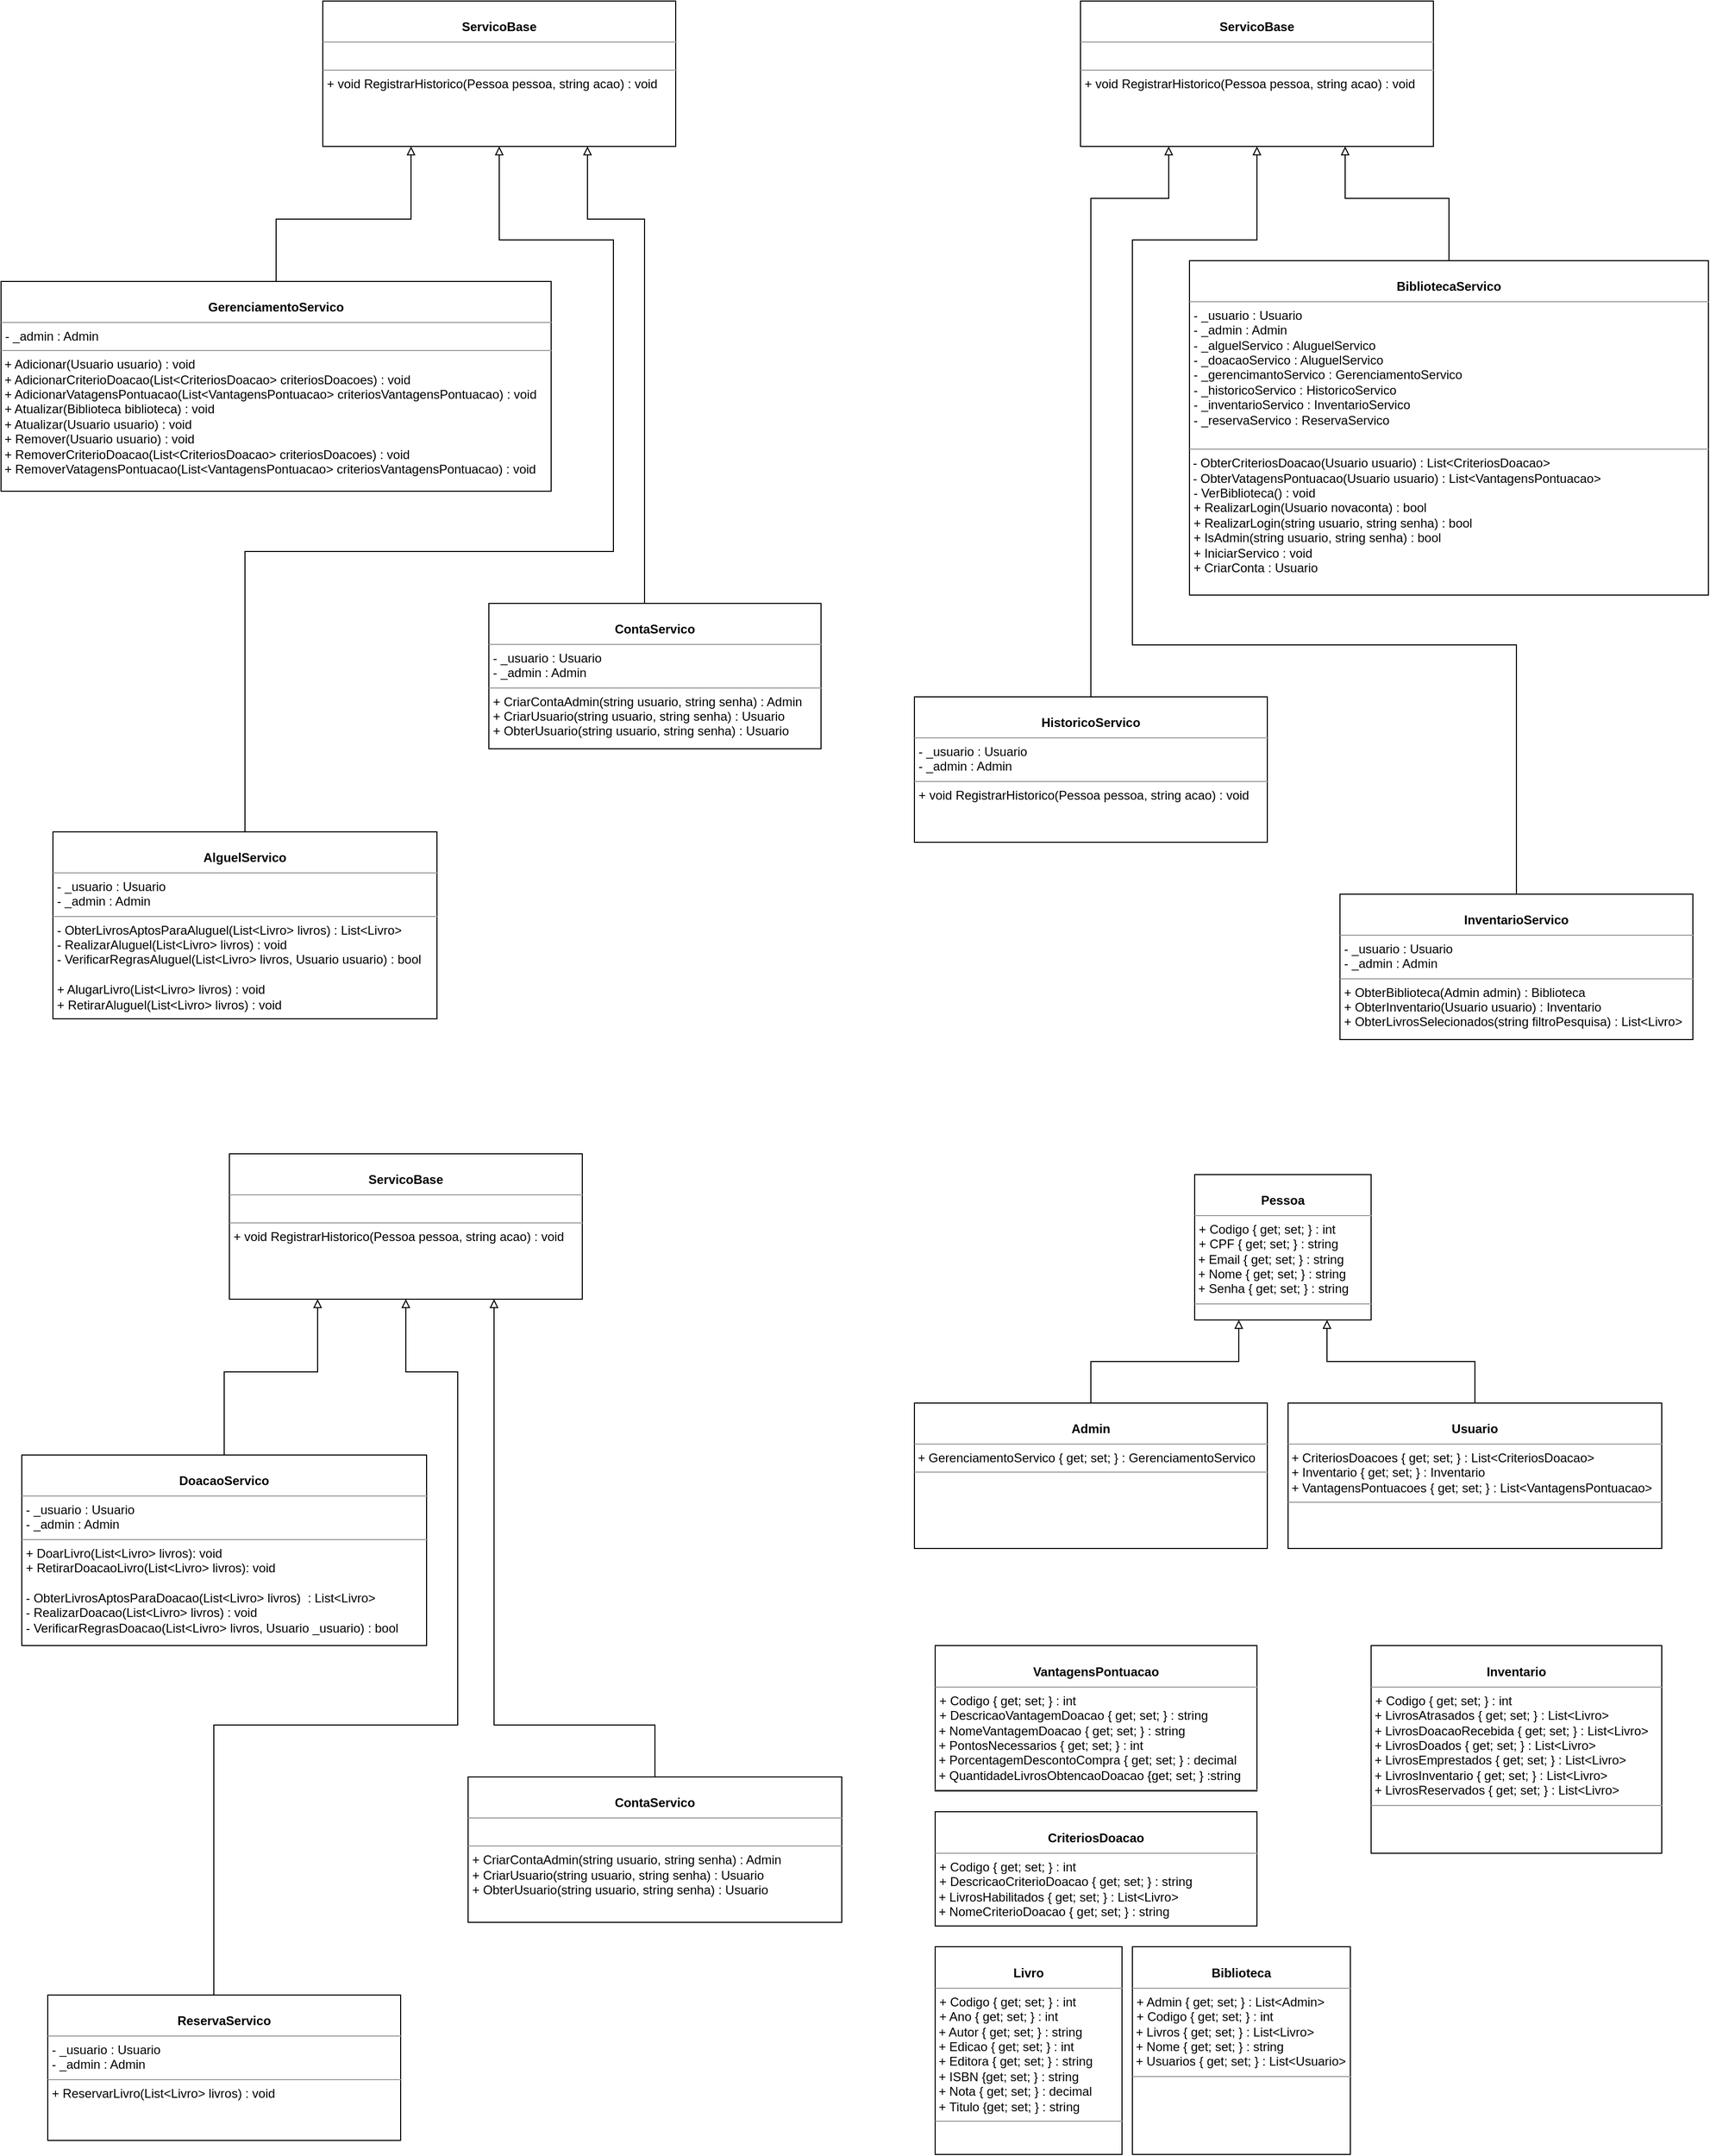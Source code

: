 <mxfile version="20.6.0" type="github">
  <diagram name="Page-1" id="c4acf3e9-155e-7222-9cf6-157b1a14988f">
    <mxGraphModel dx="1750" dy="2317" grid="1" gridSize="10" guides="1" tooltips="1" connect="1" arrows="1" fold="1" page="1" pageScale="1" pageWidth="850" pageHeight="1100" background="none" math="0" shadow="0">
      <root>
        <mxCell id="0" />
        <mxCell id="1" parent="0" />
        <mxCell id="jgdyQDmVgWlT551Rcglq-1" value="&lt;p style=&quot;margin:0px;margin-top:4px;text-align:center;&quot;&gt;&lt;br&gt;&lt;b&gt;ServicoBase&lt;/b&gt;&lt;/p&gt;&lt;hr size=&quot;1&quot;&gt;&lt;p style=&quot;margin:0px;margin-left:4px;&quot;&gt;&lt;br&gt;&lt;/p&gt;&lt;hr size=&quot;1&quot;&gt;&lt;p style=&quot;margin:0px;margin-left:4px;&quot;&gt;+ void RegistrarHistorico(Pessoa pessoa, string acao) : void&lt;/p&gt;" style="verticalAlign=top;align=left;overflow=fill;fontSize=12;fontFamily=Helvetica;html=1;rounded=0;shadow=0;comic=0;labelBackgroundColor=none;strokeWidth=1" vertex="1" parent="1">
          <mxGeometry x="1190" y="30" width="340" height="140" as="geometry" />
        </mxCell>
        <mxCell id="jgdyQDmVgWlT551Rcglq-35" style="edgeStyle=orthogonalEdgeStyle;rounded=0;orthogonalLoop=1;jettySize=auto;html=1;exitX=0.5;exitY=0;exitDx=0;exitDy=0;entryX=0.75;entryY=1;entryDx=0;entryDy=0;endArrow=block;endFill=0;" edge="1" parent="1" source="jgdyQDmVgWlT551Rcglq-2" target="jgdyQDmVgWlT551Rcglq-33">
          <mxGeometry relative="1" as="geometry">
            <Array as="points">
              <mxPoint x="1510" y="1690" />
              <mxPoint x="1355" y="1690" />
            </Array>
          </mxGeometry>
        </mxCell>
        <mxCell id="jgdyQDmVgWlT551Rcglq-2" value="&lt;p style=&quot;margin:0px;margin-top:4px;text-align:center;&quot;&gt;&lt;br&gt;&lt;b&gt;ContaServico&lt;/b&gt;&lt;/p&gt;&lt;hr size=&quot;1&quot;&gt;&lt;p style=&quot;margin:0px;margin-left:4px;&quot;&gt;&lt;br&gt;&lt;/p&gt;&lt;hr size=&quot;1&quot;&gt;&lt;p style=&quot;margin:0px;margin-left:4px;&quot;&gt;+ CriarContaAdmin(string usuario, string senha) : Admin&lt;/p&gt;&lt;p style=&quot;margin:0px;margin-left:4px;&quot;&gt;+ CriarUsuario(string usuario, string senha) : Usuario&lt;/p&gt;&lt;p style=&quot;margin:0px;margin-left:4px;&quot;&gt;+ ObterUsuario(string usuario, string senha) : Usuario&lt;/p&gt;" style="verticalAlign=top;align=left;overflow=fill;fontSize=12;fontFamily=Helvetica;html=1;rounded=0;shadow=0;comic=0;labelBackgroundColor=none;strokeWidth=1" vertex="1" parent="1">
          <mxGeometry x="1330" y="1740" width="360" height="140" as="geometry" />
        </mxCell>
        <mxCell id="jgdyQDmVgWlT551Rcglq-38" style="edgeStyle=orthogonalEdgeStyle;rounded=0;orthogonalLoop=1;jettySize=auto;html=1;exitX=0.5;exitY=0;exitDx=0;exitDy=0;endArrow=block;endFill=0;entryX=0.75;entryY=1;entryDx=0;entryDy=0;" edge="1" parent="1" source="jgdyQDmVgWlT551Rcglq-3" target="jgdyQDmVgWlT551Rcglq-1">
          <mxGeometry relative="1" as="geometry">
            <mxPoint x="1360" y="170" as="targetPoint" />
            <Array as="points">
              <mxPoint x="1500" y="240" />
              <mxPoint x="1445" y="240" />
            </Array>
          </mxGeometry>
        </mxCell>
        <mxCell id="jgdyQDmVgWlT551Rcglq-3" value="&lt;p style=&quot;margin:0px;margin-top:4px;text-align:center;&quot;&gt;&lt;br&gt;&lt;b&gt;ContaServico&lt;/b&gt;&lt;/p&gt;&lt;hr size=&quot;1&quot;&gt;&lt;p style=&quot;margin: 0px 0px 0px 4px;&quot;&gt;-&amp;nbsp;_usuario : Usuario&lt;/p&gt;&lt;p style=&quot;margin: 0px 0px 0px 4px;&quot;&gt;- _admin : Admin&lt;/p&gt;&lt;hr size=&quot;1&quot;&gt;&lt;p style=&quot;margin:0px;margin-left:4px;&quot;&gt;+ CriarContaAdmin(string usuario, string senha) : Admin&lt;/p&gt;&lt;p style=&quot;margin:0px;margin-left:4px;&quot;&gt;+ CriarUsuario(string usuario, string senha) : Usuario&lt;br&gt;&lt;/p&gt;&lt;p style=&quot;margin:0px;margin-left:4px;&quot;&gt;+ ObterUsuario(string usuario, string senha) : Usuario&lt;/p&gt;&amp;nbsp;&lt;p style=&quot;margin:0px;margin-left:4px;&quot;&gt;&lt;br&gt;&lt;/p&gt;" style="verticalAlign=top;align=left;overflow=fill;fontSize=12;fontFamily=Helvetica;html=1;rounded=0;shadow=0;comic=0;labelBackgroundColor=none;strokeWidth=1" vertex="1" parent="1">
          <mxGeometry x="1350" y="610" width="320" height="140" as="geometry" />
        </mxCell>
        <mxCell id="jgdyQDmVgWlT551Rcglq-39" style="edgeStyle=orthogonalEdgeStyle;rounded=0;orthogonalLoop=1;jettySize=auto;html=1;exitX=0.5;exitY=0;exitDx=0;exitDy=0;entryX=0.5;entryY=1;entryDx=0;entryDy=0;endArrow=block;endFill=0;" edge="1" parent="1" source="jgdyQDmVgWlT551Rcglq-4" target="jgdyQDmVgWlT551Rcglq-1">
          <mxGeometry relative="1" as="geometry">
            <Array as="points">
              <mxPoint x="1115" y="560" />
              <mxPoint x="1470" y="560" />
              <mxPoint x="1470" y="260" />
              <mxPoint x="1360" y="260" />
            </Array>
          </mxGeometry>
        </mxCell>
        <mxCell id="jgdyQDmVgWlT551Rcglq-4" value="&lt;p style=&quot;margin:0px;margin-top:4px;text-align:center;&quot;&gt;&lt;br&gt;&lt;b&gt;AlguelServico&lt;/b&gt;&lt;/p&gt;&lt;hr size=&quot;1&quot;&gt;&lt;p style=&quot;margin: 0px 0px 0px 4px;&quot;&gt;-&amp;nbsp;_usuario : Usuario&lt;/p&gt;&lt;p style=&quot;margin: 0px 0px 0px 4px;&quot;&gt;- _admin : Admin&lt;/p&gt;&lt;hr size=&quot;1&quot;&gt;&lt;p style=&quot;margin:0px;margin-left:4px;&quot;&gt;- ObterLivrosAptosParaAluguel(List&amp;lt;Livro&amp;gt; livros) : List&amp;lt;Livro&amp;gt;&lt;br&gt;&lt;/p&gt;&lt;p style=&quot;margin:0px;margin-left:4px;&quot;&gt;- RealizarAluguel(List&amp;lt;Livro&amp;gt; livros) : void&lt;/p&gt;&lt;p style=&quot;margin:0px;margin-left:4px;&quot;&gt;- VerificarRegrasAluguel(List&amp;lt;Livro&amp;gt; livros, Usuario usuario) : bool&lt;/p&gt;&lt;p style=&quot;margin:0px;margin-left:4px;&quot;&gt;&lt;br&gt;&lt;/p&gt;&lt;p style=&quot;margin:0px;margin-left:4px;&quot;&gt;+ AlugarLivro(List&amp;lt;Livro&amp;gt; livros) : void&lt;br&gt;&lt;/p&gt;&lt;p style=&quot;margin:0px;margin-left:4px;&quot;&gt;+ RetirarAluguel(List&amp;lt;Livro&amp;gt; livros) : void&lt;br&gt;&lt;/p&gt;&lt;p style=&quot;margin:0px;margin-left:4px;&quot;&gt;&lt;br&gt;&lt;/p&gt;" style="verticalAlign=top;align=left;overflow=fill;fontSize=12;fontFamily=Helvetica;html=1;rounded=0;shadow=0;comic=0;labelBackgroundColor=none;strokeWidth=1" vertex="1" parent="1">
          <mxGeometry x="930" y="830" width="370" height="180" as="geometry" />
        </mxCell>
        <mxCell id="jgdyQDmVgWlT551Rcglq-36" style="edgeStyle=orthogonalEdgeStyle;rounded=0;orthogonalLoop=1;jettySize=auto;html=1;exitX=0.5;exitY=0;exitDx=0;exitDy=0;endArrow=block;endFill=0;entryX=0.5;entryY=1;entryDx=0;entryDy=0;" edge="1" parent="1" source="jgdyQDmVgWlT551Rcglq-5" target="jgdyQDmVgWlT551Rcglq-33">
          <mxGeometry relative="1" as="geometry">
            <mxPoint x="1330" y="1390" as="targetPoint" />
            <Array as="points">
              <mxPoint x="1085" y="1950" />
              <mxPoint x="1085" y="1690" />
              <mxPoint x="1320" y="1690" />
              <mxPoint x="1320" y="1350" />
              <mxPoint x="1270" y="1350" />
            </Array>
          </mxGeometry>
        </mxCell>
        <mxCell id="jgdyQDmVgWlT551Rcglq-5" value="&lt;p style=&quot;margin:0px;margin-top:4px;text-align:center;&quot;&gt;&lt;br&gt;&lt;b&gt;ReservaServico&lt;/b&gt;&lt;/p&gt;&lt;hr size=&quot;1&quot;&gt;&lt;p style=&quot;margin: 0px 0px 0px 4px;&quot;&gt;-&amp;nbsp;_usuario : Usuario&lt;/p&gt;&lt;p style=&quot;margin: 0px 0px 0px 4px;&quot;&gt;- _admin : Admin&lt;/p&gt;&lt;hr size=&quot;1&quot;&gt;&lt;p style=&quot;margin:0px;margin-left:4px;&quot;&gt;+ ReservarLivro(List&amp;lt;Livro&amp;gt; livros) : void&lt;/p&gt;&lt;p style=&quot;margin:0px;margin-left:4px;&quot;&gt;&lt;br&gt;&lt;/p&gt;" style="verticalAlign=top;align=left;overflow=fill;fontSize=12;fontFamily=Helvetica;html=1;rounded=0;shadow=0;comic=0;labelBackgroundColor=none;strokeWidth=1" vertex="1" parent="1">
          <mxGeometry x="925" y="1950" width="340" height="140" as="geometry" />
        </mxCell>
        <mxCell id="jgdyQDmVgWlT551Rcglq-34" style="edgeStyle=orthogonalEdgeStyle;rounded=0;orthogonalLoop=1;jettySize=auto;html=1;exitX=0.5;exitY=0;exitDx=0;exitDy=0;entryX=0.25;entryY=1;entryDx=0;entryDy=0;endArrow=block;endFill=0;" edge="1" parent="1" source="jgdyQDmVgWlT551Rcglq-6" target="jgdyQDmVgWlT551Rcglq-33">
          <mxGeometry relative="1" as="geometry">
            <Array as="points">
              <mxPoint x="1095" y="1350" />
              <mxPoint x="1185" y="1350" />
            </Array>
          </mxGeometry>
        </mxCell>
        <mxCell id="jgdyQDmVgWlT551Rcglq-6" value="&lt;p style=&quot;margin:0px;margin-top:4px;text-align:center;&quot;&gt;&lt;br&gt;&lt;b&gt;DoacaoServico&lt;/b&gt;&lt;/p&gt;&lt;hr size=&quot;1&quot;&gt;&lt;p style=&quot;margin: 0px 0px 0px 4px;&quot;&gt;-&amp;nbsp;_usuario : Usuario&lt;/p&gt;&lt;p style=&quot;margin: 0px 0px 0px 4px;&quot;&gt;- _admin : Admin&lt;/p&gt;&lt;hr size=&quot;1&quot;&gt;&lt;p style=&quot;margin:0px;margin-left:4px;&quot;&gt;+ DoarLivro(List&amp;lt;Livro&amp;gt; livros): void&lt;/p&gt;&lt;p style=&quot;margin:0px;margin-left:4px;&quot;&gt;+ RetirarDoacaoLivro(List&amp;lt;Livro&amp;gt; livros): void&lt;br&gt;&lt;/p&gt;&lt;p style=&quot;margin:0px;margin-left:4px;&quot;&gt;&lt;br&gt;&lt;/p&gt;&lt;p style=&quot;margin:0px;margin-left:4px;&quot;&gt;- ObterLivrosAptosParaDoacao(List&amp;lt;Livro&amp;gt; livros)&amp;nbsp; : List&amp;lt;Livro&amp;gt;&lt;/p&gt;&lt;p style=&quot;margin:0px;margin-left:4px;&quot;&gt;- RealizarDoacao(List&amp;lt;Livro&amp;gt; livros) : void&lt;/p&gt;&lt;p style=&quot;margin:0px;margin-left:4px;&quot;&gt;- VerificarRegrasDoacao(List&amp;lt;Livro&amp;gt; livros, Usuario _usuario) : bool&lt;/p&gt;&lt;p style=&quot;margin:0px;margin-left:4px;&quot;&gt;&lt;br&gt;&lt;/p&gt;" style="verticalAlign=top;align=left;overflow=fill;fontSize=12;fontFamily=Helvetica;html=1;rounded=0;shadow=0;comic=0;labelBackgroundColor=none;strokeWidth=1" vertex="1" parent="1">
          <mxGeometry x="900" y="1430" width="390" height="183.5" as="geometry" />
        </mxCell>
        <mxCell id="jgdyQDmVgWlT551Rcglq-40" style="edgeStyle=orthogonalEdgeStyle;rounded=0;orthogonalLoop=1;jettySize=auto;html=1;exitX=0.5;exitY=0;exitDx=0;exitDy=0;entryX=0.75;entryY=1;entryDx=0;entryDy=0;endArrow=block;endFill=0;" edge="1" parent="1" source="jgdyQDmVgWlT551Rcglq-7" target="jgdyQDmVgWlT551Rcglq-32">
          <mxGeometry relative="1" as="geometry">
            <Array as="points">
              <mxPoint x="2275" y="220" />
              <mxPoint x="2175" y="220" />
            </Array>
          </mxGeometry>
        </mxCell>
        <mxCell id="jgdyQDmVgWlT551Rcglq-7" value="&lt;p style=&quot;margin:0px;margin-top:4px;text-align:center;&quot;&gt;&lt;br&gt;&lt;b&gt;BibliotecaServico&lt;/b&gt;&lt;/p&gt;&lt;hr size=&quot;1&quot;&gt;&lt;p style=&quot;margin: 0px 0px 0px 4px;&quot;&gt;-&amp;nbsp;_usuario : Usuario&lt;/p&gt;&lt;p style=&quot;margin: 0px 0px 0px 4px;&quot;&gt;- _admin : Admin&lt;/p&gt;&lt;p style=&quot;margin: 0px 0px 0px 4px;&quot;&gt;- _alguelServico : AluguelServico&lt;/p&gt;&lt;p style=&quot;margin: 0px 0px 0px 4px;&quot;&gt;- _doacaoServico : AluguelServico&lt;/p&gt;&lt;p style=&quot;margin: 0px 0px 0px 4px;&quot;&gt;- _gerencimantoServico : GerenciamentoServico&lt;/p&gt;&lt;p style=&quot;margin: 0px 0px 0px 4px;&quot;&gt;- _historicoServico : HistoricoServico&lt;/p&gt;&lt;p style=&quot;margin: 0px 0px 0px 4px;&quot;&gt;- _inventarioServico : InventarioServico&lt;/p&gt;&lt;p style=&quot;margin: 0px 0px 0px 4px;&quot;&gt;- _reservaServico : ReservaServico&lt;/p&gt;&lt;p style=&quot;margin: 0px 0px 0px 4px;&quot;&gt;&lt;br&gt;&lt;/p&gt;&lt;hr size=&quot;1&quot;&gt;&lt;p style=&quot;margin:0px;margin-left:4px;&quot;&gt;&lt;/p&gt;&amp;nbsp;- ObterCriteriosDoacao(Usuario usuario) : List&amp;lt;CriteriosDoacao&amp;gt;&lt;br&gt;&amp;nbsp;- ObterVatagensPontuacao(Usuario usuario) : List&amp;lt;VantagensPontuacao&amp;gt;&lt;br&gt;&lt;p style=&quot;margin:0px;margin-left:4px;&quot;&gt;- VerBiblioteca() : void&lt;/p&gt;&lt;p style=&quot;margin:0px;margin-left:4px;&quot;&gt;+ RealizarLogin(Usuario novaconta) : bool&lt;/p&gt;&lt;p style=&quot;margin:0px;margin-left:4px;&quot;&gt;+ RealizarLogin(string usuario, string senha) : bool&lt;/p&gt;&lt;p style=&quot;margin:0px;margin-left:4px;&quot;&gt;+ IsAdmin(string usuario, string senha) : bool&lt;/p&gt;&lt;p style=&quot;margin:0px;margin-left:4px;&quot;&gt;+&amp;nbsp;IniciarServico : void&lt;/p&gt;&lt;p style=&quot;margin:0px;margin-left:4px;&quot;&gt;+&amp;nbsp;CriarConta : Usuario&lt;/p&gt;" style="verticalAlign=top;align=left;overflow=fill;fontSize=12;fontFamily=Helvetica;html=1;rounded=0;shadow=0;comic=0;labelBackgroundColor=none;strokeWidth=1" vertex="1" parent="1">
          <mxGeometry x="2025" y="280" width="500" height="322" as="geometry" />
        </mxCell>
        <mxCell id="jgdyQDmVgWlT551Rcglq-41" style="edgeStyle=orthogonalEdgeStyle;rounded=0;orthogonalLoop=1;jettySize=auto;html=1;exitX=0.5;exitY=0;exitDx=0;exitDy=0;entryX=0.25;entryY=1;entryDx=0;entryDy=0;endArrow=block;endFill=0;" edge="1" parent="1" source="jgdyQDmVgWlT551Rcglq-8" target="jgdyQDmVgWlT551Rcglq-32">
          <mxGeometry relative="1" as="geometry">
            <Array as="points">
              <mxPoint x="1930" y="220" />
              <mxPoint x="2005" y="220" />
            </Array>
          </mxGeometry>
        </mxCell>
        <mxCell id="jgdyQDmVgWlT551Rcglq-8" value="&lt;p style=&quot;margin:0px;margin-top:4px;text-align:center;&quot;&gt;&lt;br&gt;&lt;b&gt;HistoricoServico&lt;/b&gt;&lt;/p&gt;&lt;hr size=&quot;1&quot;&gt;&lt;p style=&quot;margin: 0px 0px 0px 4px;&quot;&gt;-&amp;nbsp;_usuario : Usuario&lt;/p&gt;&lt;p style=&quot;margin: 0px 0px 0px 4px;&quot;&gt;- _admin : Admin&lt;/p&gt;&lt;hr size=&quot;1&quot;&gt;&lt;p style=&quot;margin:0px;margin-left:4px;&quot;&gt;+ void RegistrarHistorico(Pessoa pessoa, string acao) : void&lt;br&gt;&lt;/p&gt;&lt;p style=&quot;margin:0px;margin-left:4px;&quot;&gt;&lt;br&gt;&lt;/p&gt;" style="verticalAlign=top;align=left;overflow=fill;fontSize=12;fontFamily=Helvetica;html=1;rounded=0;shadow=0;comic=0;labelBackgroundColor=none;strokeWidth=1" vertex="1" parent="1">
          <mxGeometry x="1760" y="700" width="340" height="140" as="geometry" />
        </mxCell>
        <mxCell id="jgdyQDmVgWlT551Rcglq-37" style="edgeStyle=orthogonalEdgeStyle;rounded=0;orthogonalLoop=1;jettySize=auto;html=1;exitX=0.5;exitY=0;exitDx=0;exitDy=0;endArrow=block;endFill=0;entryX=0.25;entryY=1;entryDx=0;entryDy=0;" edge="1" parent="1" source="jgdyQDmVgWlT551Rcglq-9" target="jgdyQDmVgWlT551Rcglq-1">
          <mxGeometry relative="1" as="geometry">
            <mxPoint x="1290" y="200" as="targetPoint" />
            <Array as="points">
              <mxPoint x="1145" y="240" />
              <mxPoint x="1275" y="240" />
            </Array>
          </mxGeometry>
        </mxCell>
        <mxCell id="jgdyQDmVgWlT551Rcglq-9" value="&lt;p style=&quot;margin:0px;margin-top:4px;text-align:center;&quot;&gt;&lt;br&gt;&lt;b&gt;GerenciamentoServico&lt;/b&gt;&lt;/p&gt;&lt;hr size=&quot;1&quot;&gt;&lt;p style=&quot;margin: 0px 0px 0px 4px;&quot;&gt;&lt;span style=&quot;background-color: initial;&quot;&gt;- _admin : Admin&lt;/span&gt;&lt;/p&gt;&lt;hr size=&quot;1&quot;&gt;&lt;p style=&quot;margin:0px;margin-left:4px;&quot;&gt;&lt;/p&gt;&amp;nbsp;&lt;span style=&quot;background-color: initial;&quot;&gt;+ Adicionar(Usuario usuario) : void&lt;br&gt;&lt;/span&gt;&amp;nbsp;+ AdicionarCriterioDoacao(List&amp;lt;CriteriosDoacao&amp;gt; criteriosDoacoes) : void&lt;br&gt;&amp;nbsp;+ AdicionarVatagensPontuacao(List&amp;lt;VantagensPontuacao&amp;gt; criteriosVantagensPontuacao) : void&lt;br&gt;&amp;nbsp;+ Atualizar(Biblioteca biblioteca) : void&lt;br&gt;&amp;nbsp;+ Atualizar(Usuario usuario) : void&lt;br&gt;&amp;nbsp;+ Remover(Usuario usuario) : void&lt;br&gt;&amp;nbsp;+ RemoverCriterioDoacao(List&amp;lt;CriteriosDoacao&amp;gt; criteriosDoacoes) : void&lt;br&gt;&amp;nbsp;+ RemoverVatagensPontuacao(List&amp;lt;VantagensPontuacao&amp;gt; criteriosVantagensPontuacao) : void&lt;br&gt;&lt;br&gt;" style="verticalAlign=top;align=left;overflow=fill;fontSize=12;fontFamily=Helvetica;html=1;rounded=0;shadow=0;comic=0;labelBackgroundColor=none;strokeWidth=1" vertex="1" parent="1">
          <mxGeometry x="880" y="300" width="530" height="202" as="geometry" />
        </mxCell>
        <mxCell id="jgdyQDmVgWlT551Rcglq-42" style="edgeStyle=orthogonalEdgeStyle;rounded=0;orthogonalLoop=1;jettySize=auto;html=1;exitX=0.5;exitY=0;exitDx=0;exitDy=0;endArrow=block;endFill=0;" edge="1" parent="1" source="jgdyQDmVgWlT551Rcglq-10">
          <mxGeometry relative="1" as="geometry">
            <mxPoint x="2090" y="170" as="targetPoint" />
            <Array as="points">
              <mxPoint x="2340" y="650" />
              <mxPoint x="1970" y="650" />
              <mxPoint x="1970" y="260" />
              <mxPoint x="2090" y="260" />
            </Array>
          </mxGeometry>
        </mxCell>
        <mxCell id="jgdyQDmVgWlT551Rcglq-10" value="&lt;p style=&quot;margin:0px;margin-top:4px;text-align:center;&quot;&gt;&lt;br&gt;&lt;b&gt;InventarioServico&lt;/b&gt;&lt;/p&gt;&lt;hr size=&quot;1&quot;&gt;&lt;p style=&quot;margin: 0px 0px 0px 4px;&quot;&gt;-&amp;nbsp;_usuario : Usuario&lt;/p&gt;&lt;p style=&quot;margin: 0px 0px 0px 4px;&quot;&gt;- _admin : Admin&lt;/p&gt;&lt;hr size=&quot;1&quot;&gt;&lt;p style=&quot;margin:0px;margin-left:4px;&quot;&gt;+ ObterBiblioteca(Admin admin) : Biblioteca&lt;/p&gt;&lt;p style=&quot;margin:0px;margin-left:4px;&quot;&gt;+ ObterInventario(Usuario usuario) : Inventario&lt;/p&gt;&lt;p style=&quot;margin:0px;margin-left:4px;&quot;&gt;+ ObterLivrosSelecionados(string filtroPesquisa) : List&amp;lt;Livro&amp;gt;&lt;/p&gt;&lt;p style=&quot;margin:0px;margin-left:4px;&quot;&gt;&lt;br&gt;&lt;/p&gt;" style="verticalAlign=top;align=left;overflow=fill;fontSize=12;fontFamily=Helvetica;html=1;rounded=0;shadow=0;comic=0;labelBackgroundColor=none;strokeWidth=1" vertex="1" parent="1">
          <mxGeometry x="2170" y="890" width="340" height="140" as="geometry" />
        </mxCell>
        <mxCell id="jgdyQDmVgWlT551Rcglq-11" value="&lt;p style=&quot;margin:0px;margin-top:4px;text-align:center;&quot;&gt;&lt;br&gt;&lt;b&gt;Pessoa&lt;/b&gt;&lt;/p&gt;&lt;hr size=&quot;1&quot;&gt;&lt;p style=&quot;margin: 0px 0px 0px 4px;&quot;&gt;+ Codigo { get; set; } : int&lt;/p&gt;&lt;p style=&quot;margin: 0px 0px 0px 4px;&quot;&gt;+ CPF { get; set; } : string&lt;/p&gt;&amp;nbsp;+ Email { get; set; } : string&amp;nbsp;&lt;br&gt;&amp;nbsp;+ Nome { get; set; } : string&lt;br&gt;&amp;nbsp;+ Senha { get; set; } : string&lt;br&gt;&lt;hr size=&quot;1&quot;&gt;&lt;p style=&quot;margin:0px;margin-left:4px;&quot;&gt;&lt;br&gt;&lt;/p&gt;&lt;p style=&quot;margin:0px;margin-left:4px;&quot;&gt;&lt;br&gt;&lt;/p&gt;" style="verticalAlign=top;align=left;overflow=fill;fontSize=12;fontFamily=Helvetica;html=1;rounded=0;shadow=0;comic=0;labelBackgroundColor=none;strokeWidth=1" vertex="1" parent="1">
          <mxGeometry x="2030" y="1160" width="170" height="140" as="geometry" />
        </mxCell>
        <mxCell id="jgdyQDmVgWlT551Rcglq-19" style="edgeStyle=orthogonalEdgeStyle;rounded=0;orthogonalLoop=1;jettySize=auto;html=1;exitX=0.5;exitY=0;exitDx=0;exitDy=0;entryX=0.25;entryY=1;entryDx=0;entryDy=0;endArrow=block;endFill=0;" edge="1" parent="1" source="jgdyQDmVgWlT551Rcglq-12" target="jgdyQDmVgWlT551Rcglq-11">
          <mxGeometry relative="1" as="geometry">
            <mxPoint x="2100" y="1330" as="targetPoint" />
          </mxGeometry>
        </mxCell>
        <mxCell id="jgdyQDmVgWlT551Rcglq-12" value="&lt;p style=&quot;margin:0px;margin-top:4px;text-align:center;&quot;&gt;&lt;br&gt;&lt;b&gt;Admin&lt;/b&gt;&lt;/p&gt;&lt;hr size=&quot;1&quot;&gt;&lt;p style=&quot;margin: 0px 0px 0px 4px;&quot;&gt;&lt;/p&gt;&amp;nbsp;+ GerenciamentoServico { get; set; } : GerenciamentoServico&amp;nbsp;&lt;br&gt;&lt;hr size=&quot;1&quot;&gt;&lt;p style=&quot;margin:0px;margin-left:4px;&quot;&gt;&lt;br&gt;&lt;/p&gt;&lt;p style=&quot;margin:0px;margin-left:4px;&quot;&gt;&lt;br&gt;&lt;/p&gt;" style="verticalAlign=top;align=left;overflow=fill;fontSize=12;fontFamily=Helvetica;html=1;rounded=0;shadow=0;comic=0;labelBackgroundColor=none;strokeWidth=1" vertex="1" parent="1">
          <mxGeometry x="1760" y="1380" width="340" height="140" as="geometry" />
        </mxCell>
        <mxCell id="jgdyQDmVgWlT551Rcglq-20" style="edgeStyle=orthogonalEdgeStyle;rounded=0;orthogonalLoop=1;jettySize=auto;html=1;exitX=0.5;exitY=0;exitDx=0;exitDy=0;entryX=0.75;entryY=1;entryDx=0;entryDy=0;endArrow=block;endFill=0;" edge="1" parent="1" source="jgdyQDmVgWlT551Rcglq-13" target="jgdyQDmVgWlT551Rcglq-11">
          <mxGeometry relative="1" as="geometry">
            <mxPoint x="2120" y="1350" as="targetPoint" />
          </mxGeometry>
        </mxCell>
        <mxCell id="jgdyQDmVgWlT551Rcglq-13" value="&lt;p style=&quot;margin:0px;margin-top:4px;text-align:center;&quot;&gt;&lt;br&gt;&lt;b&gt;Usuario&lt;/b&gt;&lt;/p&gt;&lt;hr size=&quot;1&quot;&gt;&lt;p style=&quot;margin: 0px 0px 0px 4px;&quot;&gt;&lt;/p&gt;&amp;nbsp;+ CriteriosDoacoes { get; set; } : List&amp;lt;CriteriosDoacao&amp;gt;&amp;nbsp;&lt;br&gt;&amp;nbsp;+ Inventario { get; set; } : Inventario&amp;nbsp;&lt;br&gt;&amp;nbsp;+ VantagensPontuacoes { get; set; } : List&amp;lt;VantagensPontuacao&amp;gt;&amp;nbsp;&lt;br&gt;&lt;hr size=&quot;1&quot;&gt;&lt;p style=&quot;margin:0px;margin-left:4px;&quot;&gt;&lt;br&gt;&lt;/p&gt;&lt;p style=&quot;margin:0px;margin-left:4px;&quot;&gt;&lt;br&gt;&lt;/p&gt;" style="verticalAlign=top;align=left;overflow=fill;fontSize=12;fontFamily=Helvetica;html=1;rounded=0;shadow=0;comic=0;labelBackgroundColor=none;strokeWidth=1" vertex="1" parent="1">
          <mxGeometry x="2120" y="1380" width="360" height="140" as="geometry" />
        </mxCell>
        <mxCell id="jgdyQDmVgWlT551Rcglq-14" value="&lt;p style=&quot;margin:0px;margin-top:4px;text-align:center;&quot;&gt;&lt;br&gt;&lt;b&gt;VantagensPontuacao&lt;/b&gt;&lt;/p&gt;&lt;hr size=&quot;1&quot;&gt;&lt;p style=&quot;margin: 0px 0px 0px 4px;&quot;&gt;+ Codigo { get; set; } : int&lt;/p&gt;&lt;p style=&quot;margin: 0px 0px 0px 4px;&quot;&gt;+ DescricaoVantagemDoacao { get; set; } : string&lt;/p&gt;&amp;nbsp;+ NomeVantagemDoacao { get; set; } : string&amp;nbsp;&lt;br&gt;&amp;nbsp;+ PontosNecessarios { get; set; } : int&lt;br&gt;&amp;nbsp;+ PorcentagemDescontoCompra { get; set; } : decimal&lt;br&gt;&amp;nbsp;+&amp;nbsp;QuantidadeLivrosObtencaoDoacao {get; set; } :string&lt;br&gt;&lt;hr size=&quot;1&quot;&gt;&lt;p style=&quot;margin:0px;margin-left:4px;&quot;&gt;&lt;br&gt;&lt;/p&gt;&lt;p style=&quot;margin:0px;margin-left:4px;&quot;&gt;&lt;br&gt;&lt;/p&gt;" style="verticalAlign=top;align=left;overflow=fill;fontSize=12;fontFamily=Helvetica;html=1;rounded=0;shadow=0;comic=0;labelBackgroundColor=none;strokeWidth=1" vertex="1" parent="1">
          <mxGeometry x="1780" y="1613.5" width="310" height="140" as="geometry" />
        </mxCell>
        <mxCell id="jgdyQDmVgWlT551Rcglq-15" value="&lt;p style=&quot;margin:0px;margin-top:4px;text-align:center;&quot;&gt;&lt;br&gt;&lt;b&gt;CriteriosDoacao&lt;/b&gt;&lt;br&gt;&lt;/p&gt;&lt;hr size=&quot;1&quot;&gt;&lt;p style=&quot;margin: 0px 0px 0px 4px;&quot;&gt;+ Codigo { get; set; } : int&lt;/p&gt;&lt;p style=&quot;margin: 0px 0px 0px 4px;&quot;&gt;+ DescricaoCriterioDoacao { get; set; } : string&lt;/p&gt;&amp;nbsp;+ LivrosHabilitados { get; set; } : List&amp;lt;Livro&amp;gt;&lt;br&gt;&amp;nbsp;+ NomeCriterioDoacao { get; set; } : string&lt;p style=&quot;margin:0px;margin-left:4px;&quot;&gt;&lt;br&gt;&lt;/p&gt;&lt;p style=&quot;margin:0px;margin-left:4px;&quot;&gt;&lt;br&gt;&lt;/p&gt;" style="verticalAlign=top;align=left;overflow=fill;fontSize=12;fontFamily=Helvetica;html=1;rounded=0;shadow=0;comic=0;labelBackgroundColor=none;strokeWidth=1" vertex="1" parent="1">
          <mxGeometry x="1780" y="1773.5" width="310" height="110" as="geometry" />
        </mxCell>
        <mxCell id="jgdyQDmVgWlT551Rcglq-16" value="&lt;p style=&quot;margin:0px;margin-top:4px;text-align:center;&quot;&gt;&lt;br&gt;&lt;b&gt;Livro&lt;/b&gt;&lt;/p&gt;&lt;hr size=&quot;1&quot;&gt;&lt;p style=&quot;margin: 0px 0px 0px 4px;&quot;&gt;+ Codigo { get; set; } : int&lt;/p&gt;&lt;p style=&quot;margin: 0px 0px 0px 4px;&quot;&gt;+ Ano { get; set; } : int&lt;/p&gt;&amp;nbsp;+ Autor { get; set; } : string&amp;nbsp;&lt;br&gt;&amp;nbsp;+ Edicao { get; set; } : int&lt;br&gt;&amp;nbsp;+ Editora { get; set; } : string&lt;br&gt;&amp;nbsp;+&amp;nbsp;ISBN {get; set; } : string&lt;br&gt;&amp;nbsp;+ Nota { get; set; } : decimal&lt;br&gt;&amp;nbsp;+&amp;nbsp;Titulo {get; set; } : string&lt;br&gt;&lt;hr size=&quot;1&quot;&gt;&lt;p style=&quot;margin:0px;margin-left:4px;&quot;&gt;&lt;br&gt;&lt;/p&gt;&lt;p style=&quot;margin:0px;margin-left:4px;&quot;&gt;&lt;br&gt;&lt;/p&gt;" style="verticalAlign=top;align=left;overflow=fill;fontSize=12;fontFamily=Helvetica;html=1;rounded=0;shadow=0;comic=0;labelBackgroundColor=none;strokeWidth=1" vertex="1" parent="1">
          <mxGeometry x="1780" y="1903.5" width="180" height="200" as="geometry" />
        </mxCell>
        <mxCell id="jgdyQDmVgWlT551Rcglq-17" value="&lt;p style=&quot;margin:0px;margin-top:4px;text-align:center;&quot;&gt;&lt;br&gt;&lt;b&gt;Biblioteca&lt;/b&gt;&lt;/p&gt;&lt;hr size=&quot;1&quot;&gt;&lt;p style=&quot;margin: 0px 0px 0px 4px;&quot;&gt;+ Admin { get; set; } : List&amp;lt;Admin&amp;gt;&lt;/p&gt;&lt;p style=&quot;margin: 0px 0px 0px 4px;&quot;&gt;+ Codigo { get; set; } : int&lt;/p&gt;&amp;nbsp;+ Livros { get; set; } : List&amp;lt;Livro&amp;gt;&amp;nbsp;&lt;br&gt;&amp;nbsp;+ Nome { get; set; } : string&lt;br&gt;&amp;nbsp;+ Usuarios { get; set; } : List&amp;lt;Usuario&amp;gt;&lt;br&gt;&lt;hr size=&quot;1&quot;&gt;&lt;p style=&quot;margin:0px;margin-left:4px;&quot;&gt;&lt;br&gt;&lt;/p&gt;&lt;p style=&quot;margin:0px;margin-left:4px;&quot;&gt;&lt;br&gt;&lt;/p&gt;" style="verticalAlign=top;align=left;overflow=fill;fontSize=12;fontFamily=Helvetica;html=1;rounded=0;shadow=0;comic=0;labelBackgroundColor=none;strokeWidth=1" vertex="1" parent="1">
          <mxGeometry x="1970" y="1903.5" width="210" height="200" as="geometry" />
        </mxCell>
        <mxCell id="jgdyQDmVgWlT551Rcglq-18" value="&lt;p style=&quot;margin:0px;margin-top:4px;text-align:center;&quot;&gt;&lt;br&gt;&lt;b&gt;Inventario&lt;/b&gt;&lt;/p&gt;&lt;hr size=&quot;1&quot;&gt;&lt;p style=&quot;margin: 0px 0px 0px 4px;&quot;&gt;&lt;span style=&quot;background-color: initial;&quot;&gt;+ Codigo { get; set; } : int&lt;/span&gt;&lt;br&gt;&lt;/p&gt;&amp;nbsp;+ LivrosAtrasados { get; set; } : List&amp;lt;Livro&amp;gt;&amp;nbsp;&lt;br&gt;&amp;nbsp;+ LivrosDoacaoRecebida { get; set; } : List&amp;lt;Livro&amp;gt;&amp;nbsp;&lt;br&gt;&amp;nbsp;+ LivrosDoados { get; set; } : List&amp;lt;Livro&amp;gt;&amp;nbsp;&lt;br&gt;&amp;nbsp;+ LivrosEmprestados { get; set; } : List&amp;lt;Livro&amp;gt;&amp;nbsp;&lt;br&gt;&amp;nbsp;+ LivrosInventario { get; set; } : List&amp;lt;Livro&amp;gt;&amp;nbsp;&lt;br&gt;&amp;nbsp;+ LivrosReservados { get; set; } : List&amp;lt;Livro&amp;gt;&amp;nbsp;&lt;hr size=&quot;1&quot;&gt;&lt;p style=&quot;margin:0px;margin-left:4px;&quot;&gt;&lt;br&gt;&lt;/p&gt;&lt;p style=&quot;margin:0px;margin-left:4px;&quot;&gt;&lt;br&gt;&lt;/p&gt;" style="verticalAlign=top;align=left;overflow=fill;fontSize=12;fontFamily=Helvetica;html=1;rounded=0;shadow=0;comic=0;labelBackgroundColor=none;strokeWidth=1" vertex="1" parent="1">
          <mxGeometry x="2200" y="1613.5" width="280" height="200" as="geometry" />
        </mxCell>
        <mxCell id="jgdyQDmVgWlT551Rcglq-32" value="&lt;p style=&quot;margin:0px;margin-top:4px;text-align:center;&quot;&gt;&lt;br&gt;&lt;b&gt;ServicoBase&lt;/b&gt;&lt;/p&gt;&lt;hr size=&quot;1&quot;&gt;&lt;p style=&quot;margin:0px;margin-left:4px;&quot;&gt;&lt;br&gt;&lt;/p&gt;&lt;hr size=&quot;1&quot;&gt;&lt;p style=&quot;margin:0px;margin-left:4px;&quot;&gt;+ void RegistrarHistorico(Pessoa pessoa, string acao) : void&lt;/p&gt;" style="verticalAlign=top;align=left;overflow=fill;fontSize=12;fontFamily=Helvetica;html=1;rounded=0;shadow=0;comic=0;labelBackgroundColor=none;strokeWidth=1" vertex="1" parent="1">
          <mxGeometry x="1920" y="30" width="340" height="140" as="geometry" />
        </mxCell>
        <mxCell id="jgdyQDmVgWlT551Rcglq-33" value="&lt;p style=&quot;margin:0px;margin-top:4px;text-align:center;&quot;&gt;&lt;br&gt;&lt;b&gt;ServicoBase&lt;/b&gt;&lt;/p&gt;&lt;hr size=&quot;1&quot;&gt;&lt;p style=&quot;margin:0px;margin-left:4px;&quot;&gt;&lt;br&gt;&lt;/p&gt;&lt;hr size=&quot;1&quot;&gt;&lt;p style=&quot;margin:0px;margin-left:4px;&quot;&gt;+ void RegistrarHistorico(Pessoa pessoa, string acao) : void&lt;/p&gt;" style="verticalAlign=top;align=left;overflow=fill;fontSize=12;fontFamily=Helvetica;html=1;rounded=0;shadow=0;comic=0;labelBackgroundColor=none;strokeWidth=1" vertex="1" parent="1">
          <mxGeometry x="1100" y="1140" width="340" height="140" as="geometry" />
        </mxCell>
      </root>
    </mxGraphModel>
  </diagram>
</mxfile>
